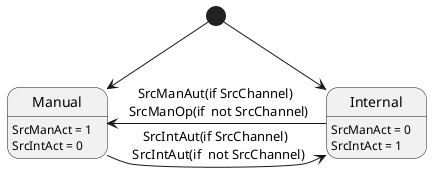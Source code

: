 @startuml

[*] --> Internal
[*] --> Manual

Manual : SrcManAct = 1
Manual : SrcIntAct = 0

Internal : SrcManAct = 0
Internal : SrcIntAct = 1

Manual -> Internal : SrcIntAut(if SrcChannel) \n SrcIntAut(if  not SrcChannel)
Internal -> Manual  : SrcManAut(if SrcChannel) \n SrcManOp(if  not SrcChannel)


@enduml
